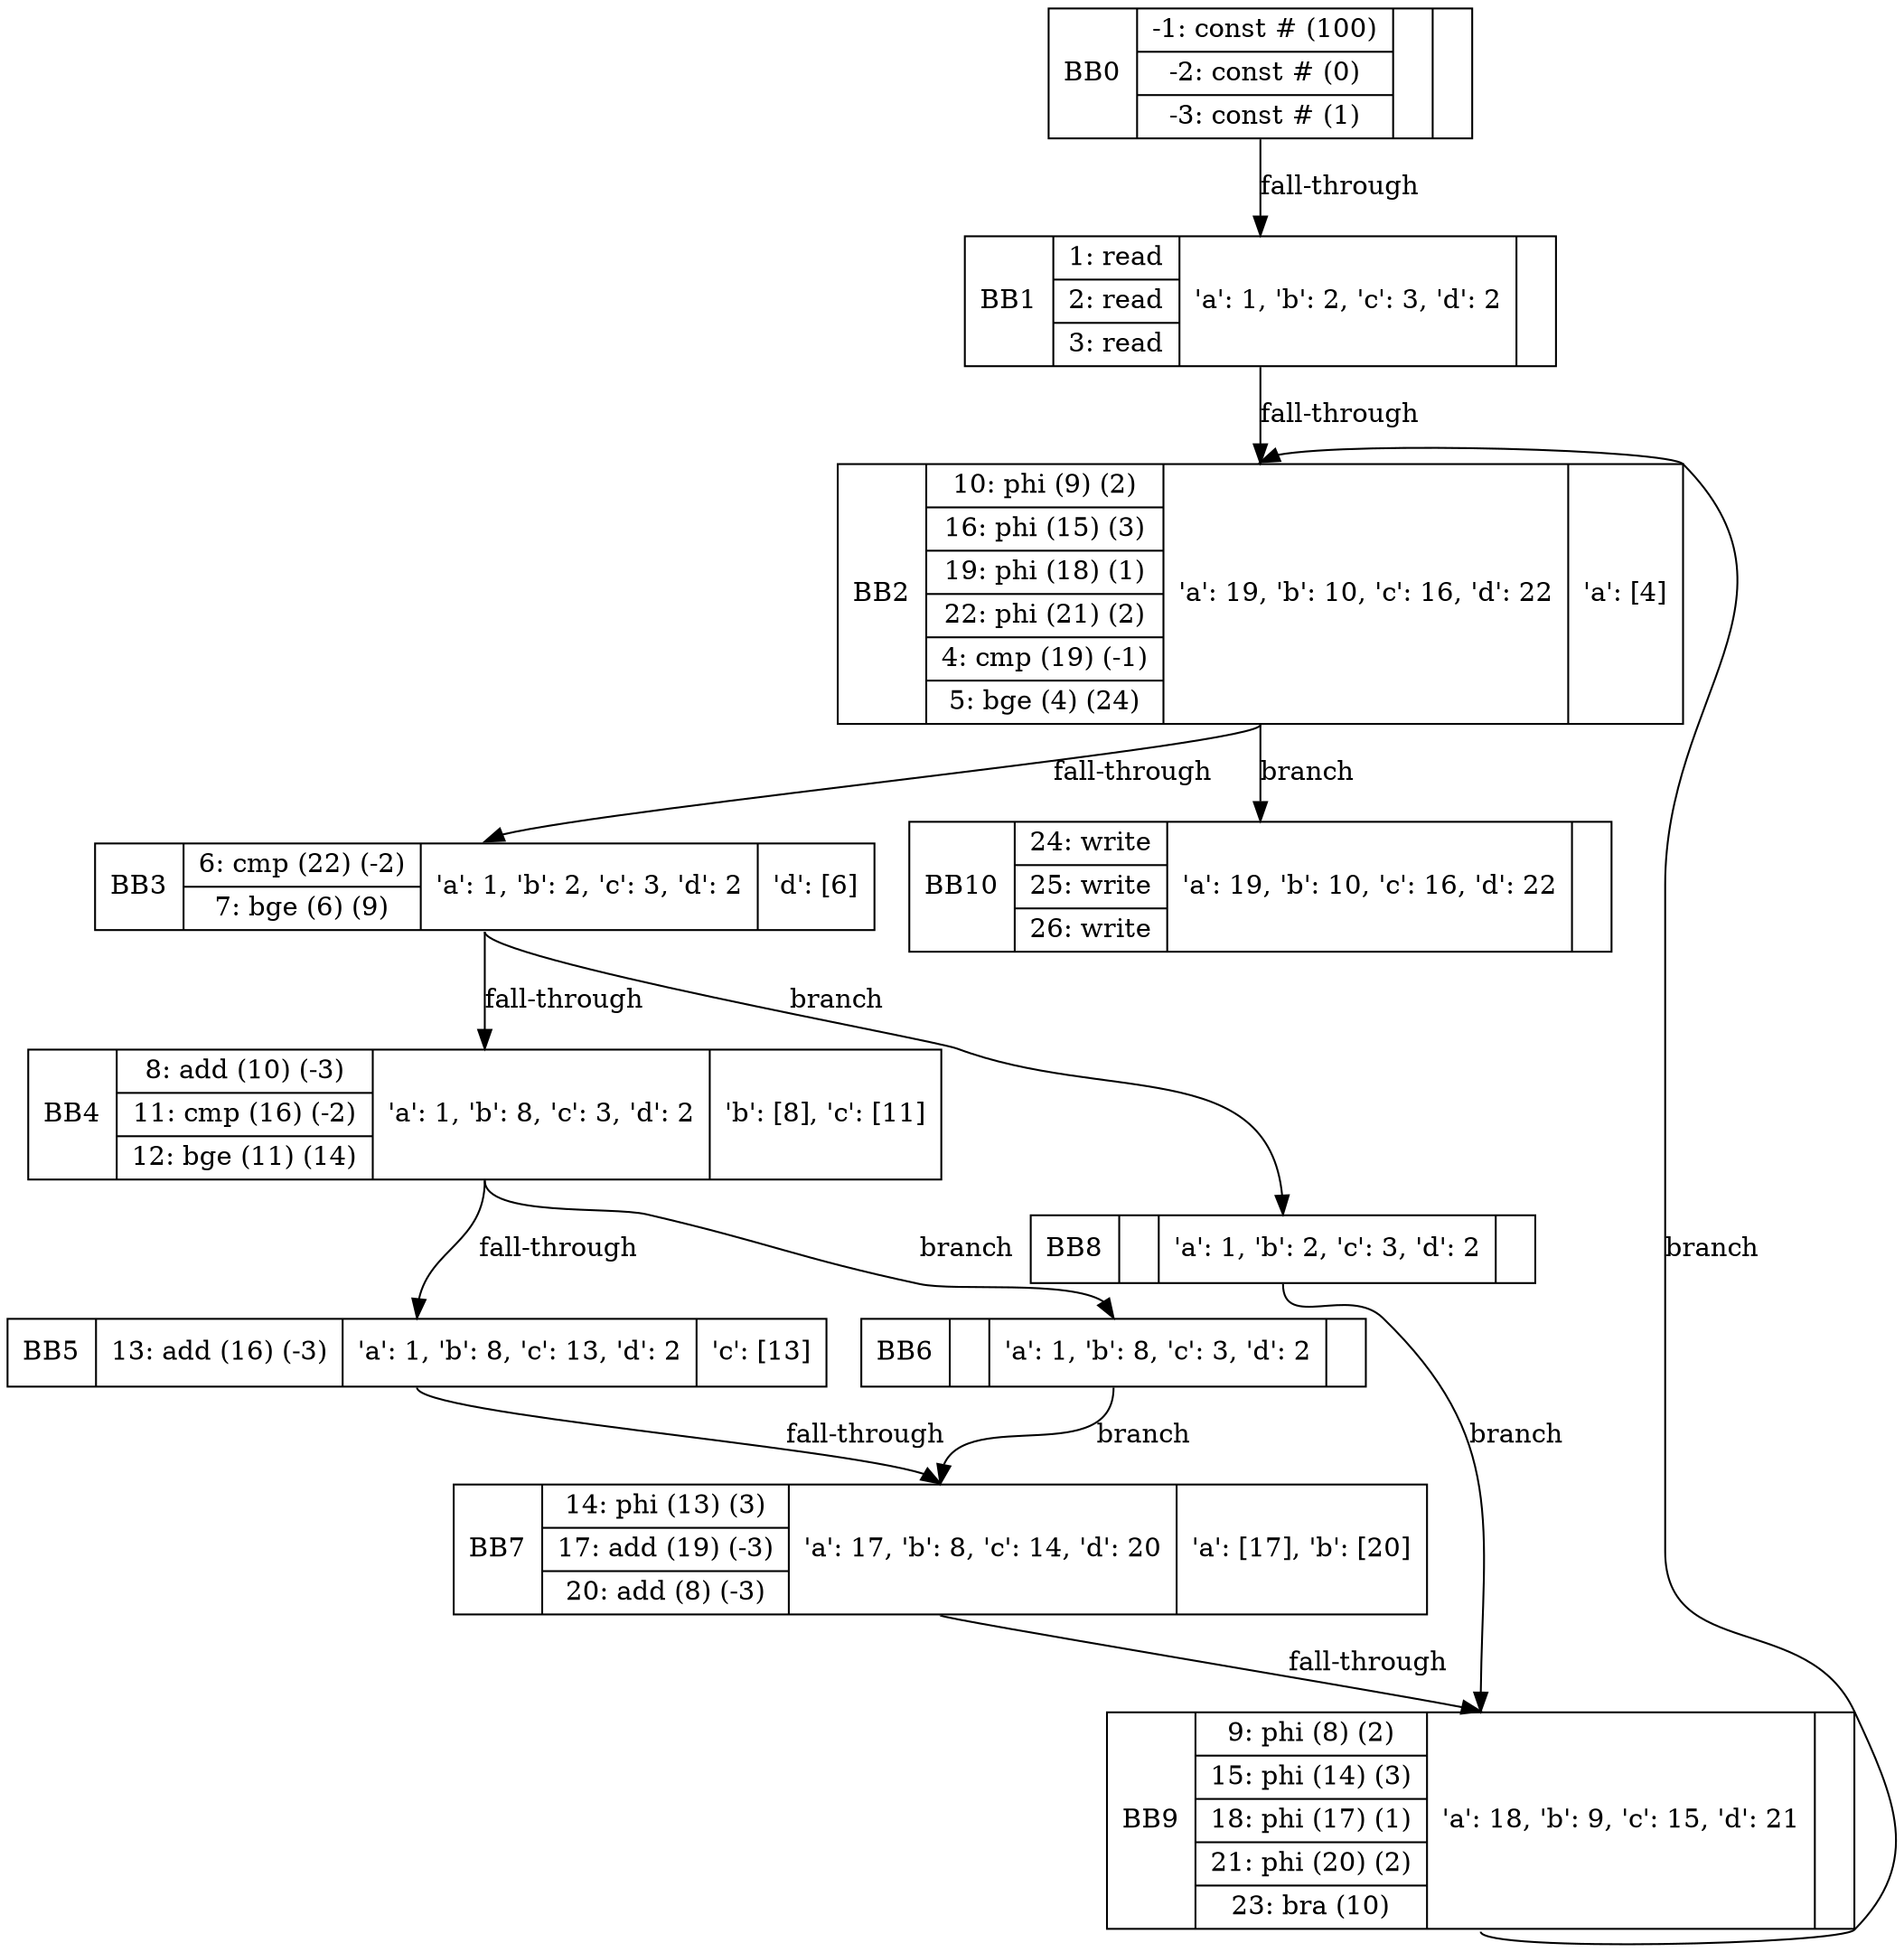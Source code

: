 digraph G{
bb0[shape=record, label="<b>BB0|{-1: const # (100) |-2: const # (0) |-3: const # (1) }|{{}}|{}}"];
bb1[shape=record, label="<b>BB1|{1: read  |2: read  |3: read  }|{{'a': 1, 'b': 2, 'c': 3, 'd': 2}}|{}}"];
bb2[shape=record, label="<b>BB2|{10: phi (9) (2)|16: phi (15) (3)|19: phi (18) (1)|22: phi (21) (2)|4: cmp (19) (-1)|5: bge (4) (24)}|{{'a': 19, 'b': 10, 'c': 16, 'd': 22}}|{'a': [4]}}"];
bb3[shape=record, label="<b>BB3|{6: cmp (22) (-2)|7: bge (6) (9)}|{{'a': 1, 'b': 2, 'c': 3, 'd': 2}}|{'d': [6]}}"];
bb4[shape=record, label="<b>BB4|{8: add (10) (-3)|11: cmp (16) (-2)|12: bge (11) (14)}|{{'a': 1, 'b': 8, 'c': 3, 'd': 2}}|{'b': [8], 'c': [11]}}"];
bb5[shape=record, label="<b>BB5|{13: add (16) (-3)}|{{'a': 1, 'b': 8, 'c': 13, 'd': 2}}|{'c': [13]}}"];
bb6[shape=record, label="<b>BB6|{}|{{'a': 1, 'b': 8, 'c': 3, 'd': 2}}|{}}"];
bb7[shape=record, label="<b>BB7|{14: phi (13) (3)|17: add (19) (-3)|20: add (8) (-3)}|{{'a': 17, 'b': 8, 'c': 14, 'd': 20}}|{'a': [17], 'b': [20]}}"];
bb8[shape=record, label="<b>BB8|{}|{{'a': 1, 'b': 2, 'c': 3, 'd': 2}}|{}}"];
bb9[shape=record, label="<b>BB9|{9: phi (8) (2)|15: phi (14) (3)|18: phi (17) (1)|21: phi (20) (2)|23: bra (10) }|{{'a': 18, 'b': 9, 'c': 15, 'd': 21}}|{}}"];
bb10[shape=record, label="<b>BB10|{24: write  |25: write  |26: write  }|{{'a': 19, 'b': 10, 'c': 16, 'd': 22}}|{}}"];
bb0:s->bb1:n[label="fall-through"];
bb1:s->bb2:n[label="fall-through"];
bb2:s->bb3:n[label="fall-through"];
bb2:s->bb10:n[label="branch"];
bb3:s->bb4:n[label="fall-through"];
bb3:s->bb8:n[label="branch"];
bb4:s->bb5:n[label="fall-through"];
bb4:s->bb6:n[label="branch"];
bb5:s->bb7:n[label="fall-through"];
bb6:s->bb7:n[label="branch"];
bb7:s->bb9:n[label="fall-through"];
bb8:s->bb9:n[label="branch"];
bb9:s->bb2:n[label="branch"];
}